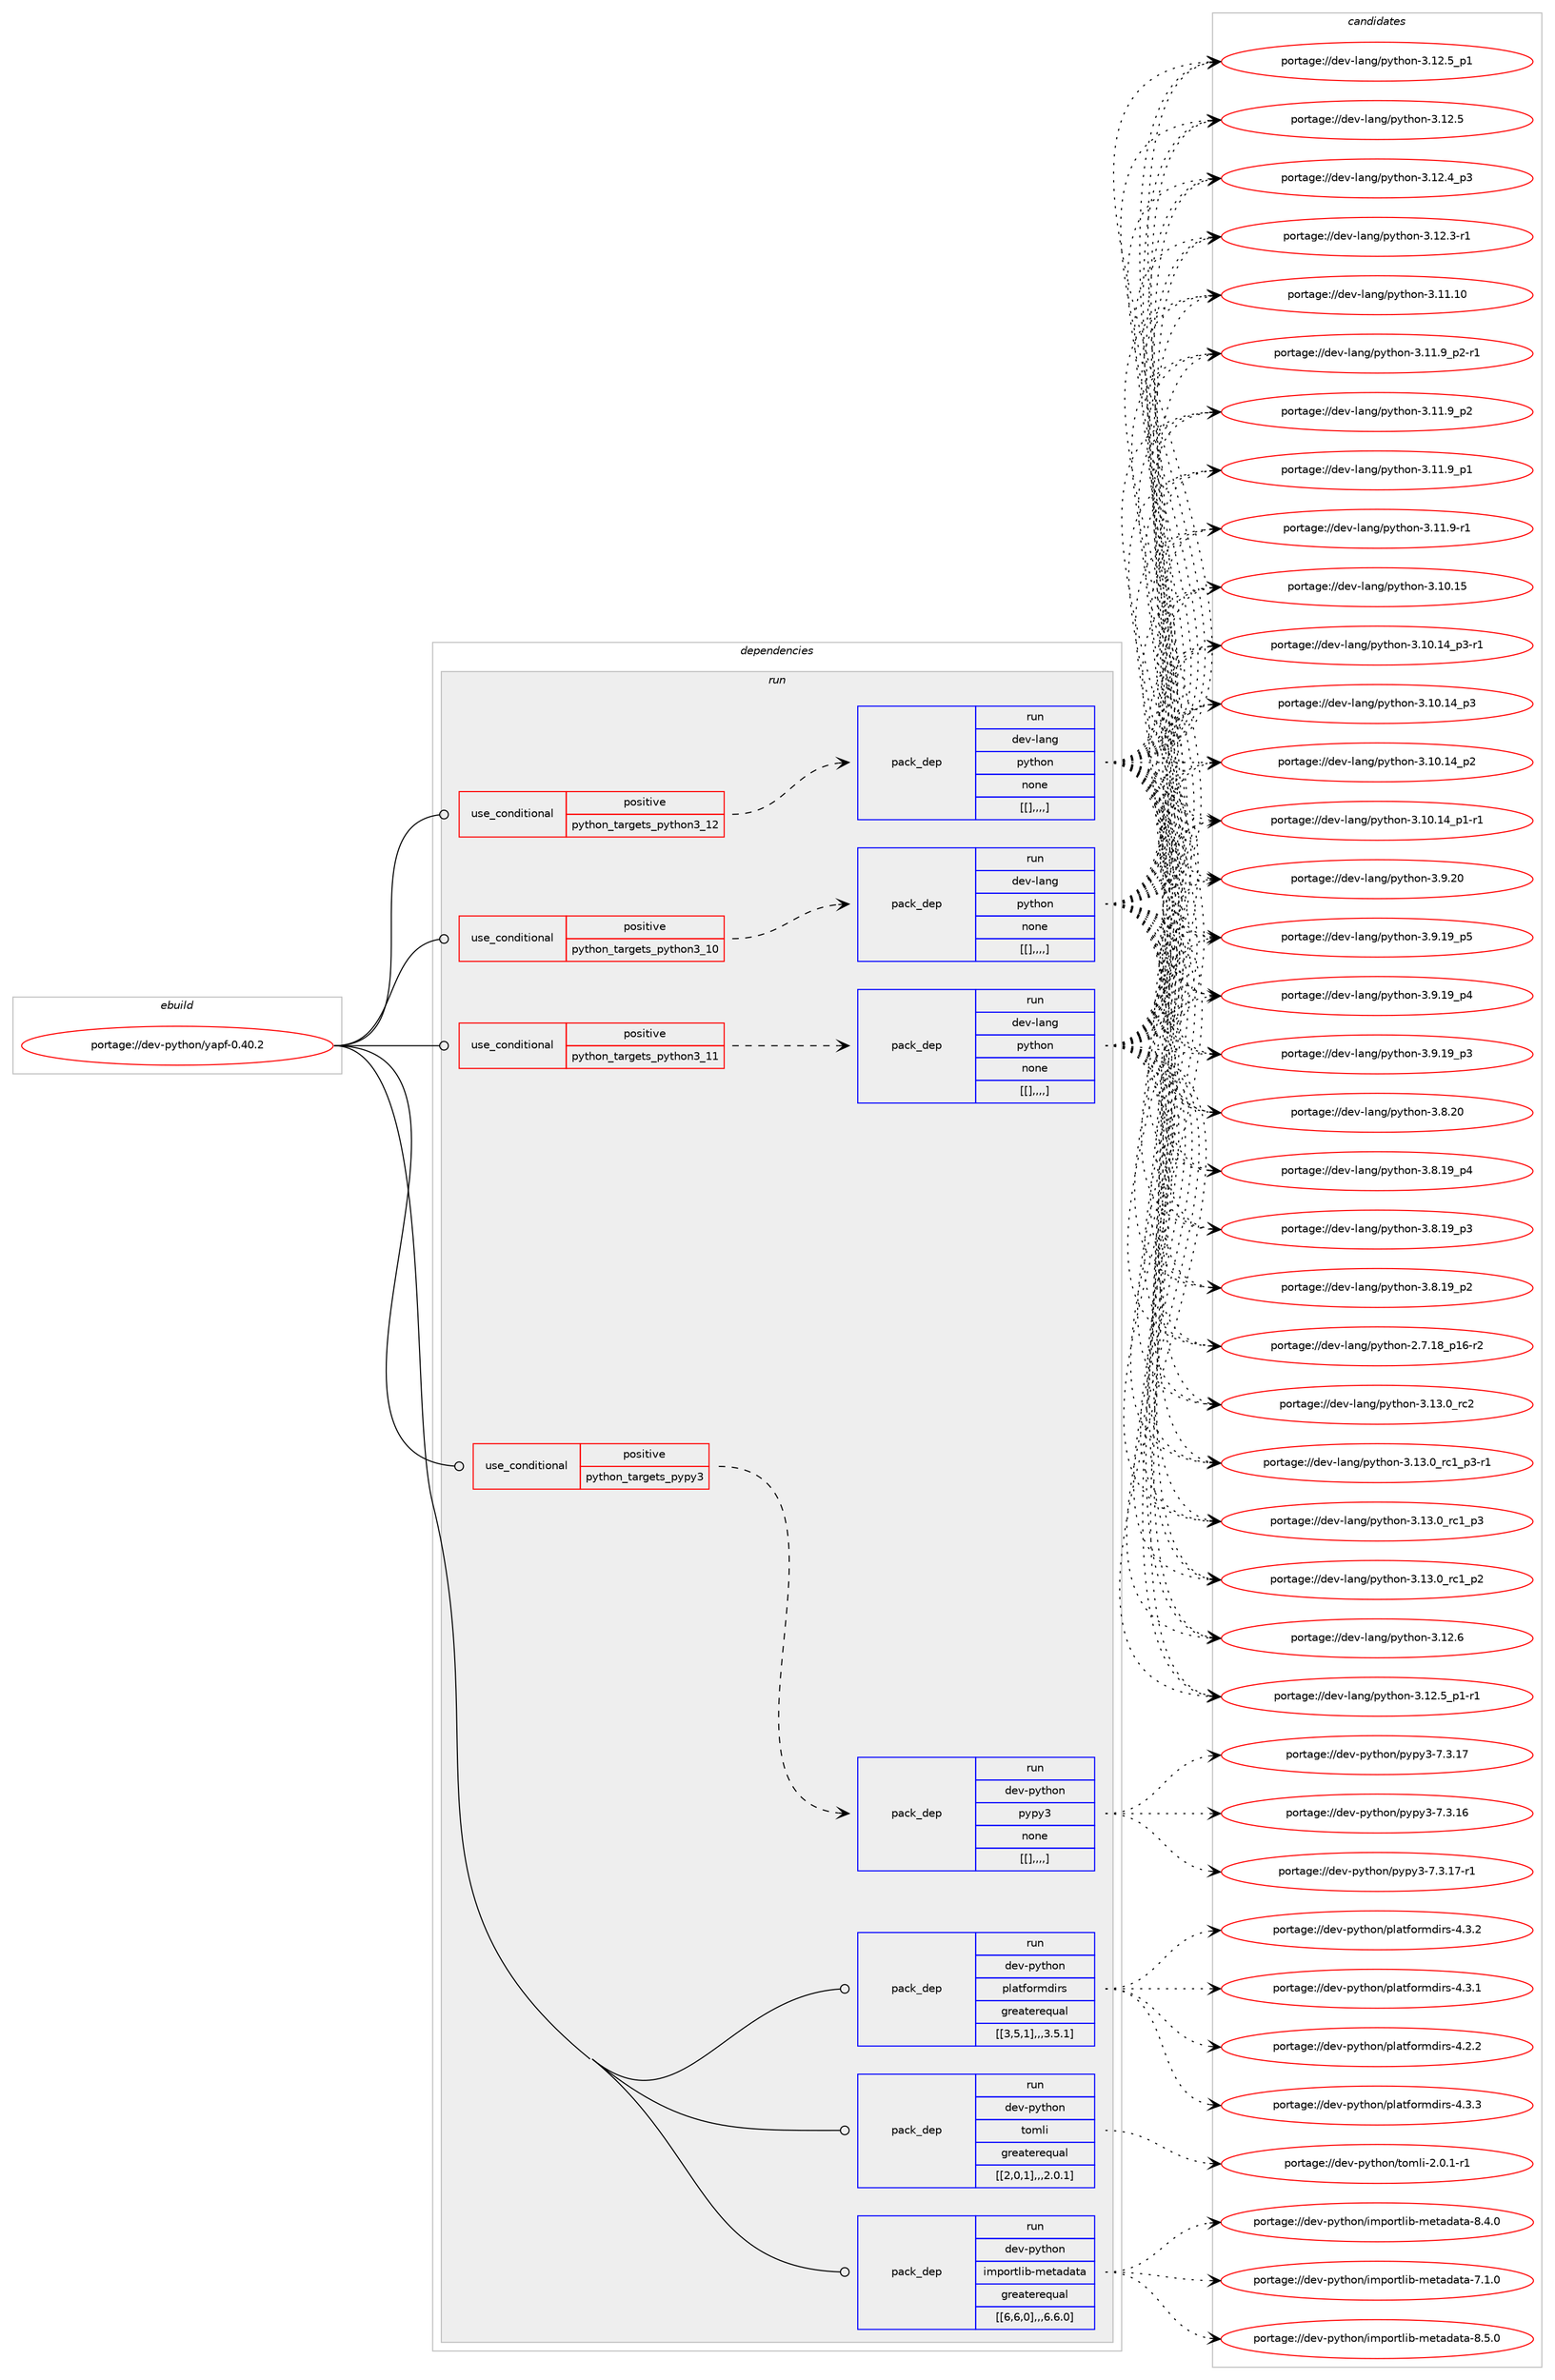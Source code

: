digraph prolog {

# *************
# Graph options
# *************

newrank=true;
concentrate=true;
compound=true;
graph [rankdir=LR,fontname=Helvetica,fontsize=10,ranksep=1.5];#, ranksep=2.5, nodesep=0.2];
edge  [arrowhead=vee];
node  [fontname=Helvetica,fontsize=10];

# **********
# The ebuild
# **********

subgraph cluster_leftcol {
color=gray;
label=<<i>ebuild</i>>;
id [label="portage://dev-python/yapf-0.40.2", color=red, width=4, href="../dev-python/yapf-0.40.2.svg"];
}

# ****************
# The dependencies
# ****************

subgraph cluster_midcol {
color=gray;
label=<<i>dependencies</i>>;
subgraph cluster_compile {
fillcolor="#eeeeee";
style=filled;
label=<<i>compile</i>>;
}
subgraph cluster_compileandrun {
fillcolor="#eeeeee";
style=filled;
label=<<i>compile and run</i>>;
}
subgraph cluster_run {
fillcolor="#eeeeee";
style=filled;
label=<<i>run</i>>;
subgraph cond42452 {
dependency170149 [label=<<TABLE BORDER="0" CELLBORDER="1" CELLSPACING="0" CELLPADDING="4"><TR><TD ROWSPAN="3" CELLPADDING="10">use_conditional</TD></TR><TR><TD>positive</TD></TR><TR><TD>python_targets_pypy3</TD></TR></TABLE>>, shape=none, color=red];
subgraph pack126431 {
dependency170150 [label=<<TABLE BORDER="0" CELLBORDER="1" CELLSPACING="0" CELLPADDING="4" WIDTH="220"><TR><TD ROWSPAN="6" CELLPADDING="30">pack_dep</TD></TR><TR><TD WIDTH="110">run</TD></TR><TR><TD>dev-python</TD></TR><TR><TD>pypy3</TD></TR><TR><TD>none</TD></TR><TR><TD>[[],,,,]</TD></TR></TABLE>>, shape=none, color=blue];
}
dependency170149:e -> dependency170150:w [weight=20,style="dashed",arrowhead="vee"];
}
id:e -> dependency170149:w [weight=20,style="solid",arrowhead="odot"];
subgraph cond42453 {
dependency170151 [label=<<TABLE BORDER="0" CELLBORDER="1" CELLSPACING="0" CELLPADDING="4"><TR><TD ROWSPAN="3" CELLPADDING="10">use_conditional</TD></TR><TR><TD>positive</TD></TR><TR><TD>python_targets_python3_10</TD></TR></TABLE>>, shape=none, color=red];
subgraph pack126432 {
dependency170152 [label=<<TABLE BORDER="0" CELLBORDER="1" CELLSPACING="0" CELLPADDING="4" WIDTH="220"><TR><TD ROWSPAN="6" CELLPADDING="30">pack_dep</TD></TR><TR><TD WIDTH="110">run</TD></TR><TR><TD>dev-lang</TD></TR><TR><TD>python</TD></TR><TR><TD>none</TD></TR><TR><TD>[[],,,,]</TD></TR></TABLE>>, shape=none, color=blue];
}
dependency170151:e -> dependency170152:w [weight=20,style="dashed",arrowhead="vee"];
}
id:e -> dependency170151:w [weight=20,style="solid",arrowhead="odot"];
subgraph cond42454 {
dependency170153 [label=<<TABLE BORDER="0" CELLBORDER="1" CELLSPACING="0" CELLPADDING="4"><TR><TD ROWSPAN="3" CELLPADDING="10">use_conditional</TD></TR><TR><TD>positive</TD></TR><TR><TD>python_targets_python3_11</TD></TR></TABLE>>, shape=none, color=red];
subgraph pack126433 {
dependency170154 [label=<<TABLE BORDER="0" CELLBORDER="1" CELLSPACING="0" CELLPADDING="4" WIDTH="220"><TR><TD ROWSPAN="6" CELLPADDING="30">pack_dep</TD></TR><TR><TD WIDTH="110">run</TD></TR><TR><TD>dev-lang</TD></TR><TR><TD>python</TD></TR><TR><TD>none</TD></TR><TR><TD>[[],,,,]</TD></TR></TABLE>>, shape=none, color=blue];
}
dependency170153:e -> dependency170154:w [weight=20,style="dashed",arrowhead="vee"];
}
id:e -> dependency170153:w [weight=20,style="solid",arrowhead="odot"];
subgraph cond42455 {
dependency170155 [label=<<TABLE BORDER="0" CELLBORDER="1" CELLSPACING="0" CELLPADDING="4"><TR><TD ROWSPAN="3" CELLPADDING="10">use_conditional</TD></TR><TR><TD>positive</TD></TR><TR><TD>python_targets_python3_12</TD></TR></TABLE>>, shape=none, color=red];
subgraph pack126434 {
dependency170156 [label=<<TABLE BORDER="0" CELLBORDER="1" CELLSPACING="0" CELLPADDING="4" WIDTH="220"><TR><TD ROWSPAN="6" CELLPADDING="30">pack_dep</TD></TR><TR><TD WIDTH="110">run</TD></TR><TR><TD>dev-lang</TD></TR><TR><TD>python</TD></TR><TR><TD>none</TD></TR><TR><TD>[[],,,,]</TD></TR></TABLE>>, shape=none, color=blue];
}
dependency170155:e -> dependency170156:w [weight=20,style="dashed",arrowhead="vee"];
}
id:e -> dependency170155:w [weight=20,style="solid",arrowhead="odot"];
subgraph pack126435 {
dependency170157 [label=<<TABLE BORDER="0" CELLBORDER="1" CELLSPACING="0" CELLPADDING="4" WIDTH="220"><TR><TD ROWSPAN="6" CELLPADDING="30">pack_dep</TD></TR><TR><TD WIDTH="110">run</TD></TR><TR><TD>dev-python</TD></TR><TR><TD>importlib-metadata</TD></TR><TR><TD>greaterequal</TD></TR><TR><TD>[[6,6,0],,,6.6.0]</TD></TR></TABLE>>, shape=none, color=blue];
}
id:e -> dependency170157:w [weight=20,style="solid",arrowhead="odot"];
subgraph pack126436 {
dependency170158 [label=<<TABLE BORDER="0" CELLBORDER="1" CELLSPACING="0" CELLPADDING="4" WIDTH="220"><TR><TD ROWSPAN="6" CELLPADDING="30">pack_dep</TD></TR><TR><TD WIDTH="110">run</TD></TR><TR><TD>dev-python</TD></TR><TR><TD>platformdirs</TD></TR><TR><TD>greaterequal</TD></TR><TR><TD>[[3,5,1],,,3.5.1]</TD></TR></TABLE>>, shape=none, color=blue];
}
id:e -> dependency170158:w [weight=20,style="solid",arrowhead="odot"];
subgraph pack126437 {
dependency170159 [label=<<TABLE BORDER="0" CELLBORDER="1" CELLSPACING="0" CELLPADDING="4" WIDTH="220"><TR><TD ROWSPAN="6" CELLPADDING="30">pack_dep</TD></TR><TR><TD WIDTH="110">run</TD></TR><TR><TD>dev-python</TD></TR><TR><TD>tomli</TD></TR><TR><TD>greaterequal</TD></TR><TR><TD>[[2,0,1],,,2.0.1]</TD></TR></TABLE>>, shape=none, color=blue];
}
id:e -> dependency170159:w [weight=20,style="solid",arrowhead="odot"];
}
}

# **************
# The candidates
# **************

subgraph cluster_choices {
rank=same;
color=gray;
label=<<i>candidates</i>>;

subgraph choice126431 {
color=black;
nodesep=1;
choice100101118451121211161041111104711212111212151455546514649554511449 [label="portage://dev-python/pypy3-7.3.17-r1", color=red, width=4,href="../dev-python/pypy3-7.3.17-r1.svg"];
choice10010111845112121116104111110471121211121215145554651464955 [label="portage://dev-python/pypy3-7.3.17", color=red, width=4,href="../dev-python/pypy3-7.3.17.svg"];
choice10010111845112121116104111110471121211121215145554651464954 [label="portage://dev-python/pypy3-7.3.16", color=red, width=4,href="../dev-python/pypy3-7.3.16.svg"];
dependency170150:e -> choice100101118451121211161041111104711212111212151455546514649554511449:w [style=dotted,weight="100"];
dependency170150:e -> choice10010111845112121116104111110471121211121215145554651464955:w [style=dotted,weight="100"];
dependency170150:e -> choice10010111845112121116104111110471121211121215145554651464954:w [style=dotted,weight="100"];
}
subgraph choice126432 {
color=black;
nodesep=1;
choice10010111845108971101034711212111610411111045514649514648951149950 [label="portage://dev-lang/python-3.13.0_rc2", color=red, width=4,href="../dev-lang/python-3.13.0_rc2.svg"];
choice1001011184510897110103471121211161041111104551464951464895114994995112514511449 [label="portage://dev-lang/python-3.13.0_rc1_p3-r1", color=red, width=4,href="../dev-lang/python-3.13.0_rc1_p3-r1.svg"];
choice100101118451089711010347112121116104111110455146495146489511499499511251 [label="portage://dev-lang/python-3.13.0_rc1_p3", color=red, width=4,href="../dev-lang/python-3.13.0_rc1_p3.svg"];
choice100101118451089711010347112121116104111110455146495146489511499499511250 [label="portage://dev-lang/python-3.13.0_rc1_p2", color=red, width=4,href="../dev-lang/python-3.13.0_rc1_p2.svg"];
choice10010111845108971101034711212111610411111045514649504654 [label="portage://dev-lang/python-3.12.6", color=red, width=4,href="../dev-lang/python-3.12.6.svg"];
choice1001011184510897110103471121211161041111104551464950465395112494511449 [label="portage://dev-lang/python-3.12.5_p1-r1", color=red, width=4,href="../dev-lang/python-3.12.5_p1-r1.svg"];
choice100101118451089711010347112121116104111110455146495046539511249 [label="portage://dev-lang/python-3.12.5_p1", color=red, width=4,href="../dev-lang/python-3.12.5_p1.svg"];
choice10010111845108971101034711212111610411111045514649504653 [label="portage://dev-lang/python-3.12.5", color=red, width=4,href="../dev-lang/python-3.12.5.svg"];
choice100101118451089711010347112121116104111110455146495046529511251 [label="portage://dev-lang/python-3.12.4_p3", color=red, width=4,href="../dev-lang/python-3.12.4_p3.svg"];
choice100101118451089711010347112121116104111110455146495046514511449 [label="portage://dev-lang/python-3.12.3-r1", color=red, width=4,href="../dev-lang/python-3.12.3-r1.svg"];
choice1001011184510897110103471121211161041111104551464949464948 [label="portage://dev-lang/python-3.11.10", color=red, width=4,href="../dev-lang/python-3.11.10.svg"];
choice1001011184510897110103471121211161041111104551464949465795112504511449 [label="portage://dev-lang/python-3.11.9_p2-r1", color=red, width=4,href="../dev-lang/python-3.11.9_p2-r1.svg"];
choice100101118451089711010347112121116104111110455146494946579511250 [label="portage://dev-lang/python-3.11.9_p2", color=red, width=4,href="../dev-lang/python-3.11.9_p2.svg"];
choice100101118451089711010347112121116104111110455146494946579511249 [label="portage://dev-lang/python-3.11.9_p1", color=red, width=4,href="../dev-lang/python-3.11.9_p1.svg"];
choice100101118451089711010347112121116104111110455146494946574511449 [label="portage://dev-lang/python-3.11.9-r1", color=red, width=4,href="../dev-lang/python-3.11.9-r1.svg"];
choice1001011184510897110103471121211161041111104551464948464953 [label="portage://dev-lang/python-3.10.15", color=red, width=4,href="../dev-lang/python-3.10.15.svg"];
choice100101118451089711010347112121116104111110455146494846495295112514511449 [label="portage://dev-lang/python-3.10.14_p3-r1", color=red, width=4,href="../dev-lang/python-3.10.14_p3-r1.svg"];
choice10010111845108971101034711212111610411111045514649484649529511251 [label="portage://dev-lang/python-3.10.14_p3", color=red, width=4,href="../dev-lang/python-3.10.14_p3.svg"];
choice10010111845108971101034711212111610411111045514649484649529511250 [label="portage://dev-lang/python-3.10.14_p2", color=red, width=4,href="../dev-lang/python-3.10.14_p2.svg"];
choice100101118451089711010347112121116104111110455146494846495295112494511449 [label="portage://dev-lang/python-3.10.14_p1-r1", color=red, width=4,href="../dev-lang/python-3.10.14_p1-r1.svg"];
choice10010111845108971101034711212111610411111045514657465048 [label="portage://dev-lang/python-3.9.20", color=red, width=4,href="../dev-lang/python-3.9.20.svg"];
choice100101118451089711010347112121116104111110455146574649579511253 [label="portage://dev-lang/python-3.9.19_p5", color=red, width=4,href="../dev-lang/python-3.9.19_p5.svg"];
choice100101118451089711010347112121116104111110455146574649579511252 [label="portage://dev-lang/python-3.9.19_p4", color=red, width=4,href="../dev-lang/python-3.9.19_p4.svg"];
choice100101118451089711010347112121116104111110455146574649579511251 [label="portage://dev-lang/python-3.9.19_p3", color=red, width=4,href="../dev-lang/python-3.9.19_p3.svg"];
choice10010111845108971101034711212111610411111045514656465048 [label="portage://dev-lang/python-3.8.20", color=red, width=4,href="../dev-lang/python-3.8.20.svg"];
choice100101118451089711010347112121116104111110455146564649579511252 [label="portage://dev-lang/python-3.8.19_p4", color=red, width=4,href="../dev-lang/python-3.8.19_p4.svg"];
choice100101118451089711010347112121116104111110455146564649579511251 [label="portage://dev-lang/python-3.8.19_p3", color=red, width=4,href="../dev-lang/python-3.8.19_p3.svg"];
choice100101118451089711010347112121116104111110455146564649579511250 [label="portage://dev-lang/python-3.8.19_p2", color=red, width=4,href="../dev-lang/python-3.8.19_p2.svg"];
choice100101118451089711010347112121116104111110455046554649569511249544511450 [label="portage://dev-lang/python-2.7.18_p16-r2", color=red, width=4,href="../dev-lang/python-2.7.18_p16-r2.svg"];
dependency170152:e -> choice10010111845108971101034711212111610411111045514649514648951149950:w [style=dotted,weight="100"];
dependency170152:e -> choice1001011184510897110103471121211161041111104551464951464895114994995112514511449:w [style=dotted,weight="100"];
dependency170152:e -> choice100101118451089711010347112121116104111110455146495146489511499499511251:w [style=dotted,weight="100"];
dependency170152:e -> choice100101118451089711010347112121116104111110455146495146489511499499511250:w [style=dotted,weight="100"];
dependency170152:e -> choice10010111845108971101034711212111610411111045514649504654:w [style=dotted,weight="100"];
dependency170152:e -> choice1001011184510897110103471121211161041111104551464950465395112494511449:w [style=dotted,weight="100"];
dependency170152:e -> choice100101118451089711010347112121116104111110455146495046539511249:w [style=dotted,weight="100"];
dependency170152:e -> choice10010111845108971101034711212111610411111045514649504653:w [style=dotted,weight="100"];
dependency170152:e -> choice100101118451089711010347112121116104111110455146495046529511251:w [style=dotted,weight="100"];
dependency170152:e -> choice100101118451089711010347112121116104111110455146495046514511449:w [style=dotted,weight="100"];
dependency170152:e -> choice1001011184510897110103471121211161041111104551464949464948:w [style=dotted,weight="100"];
dependency170152:e -> choice1001011184510897110103471121211161041111104551464949465795112504511449:w [style=dotted,weight="100"];
dependency170152:e -> choice100101118451089711010347112121116104111110455146494946579511250:w [style=dotted,weight="100"];
dependency170152:e -> choice100101118451089711010347112121116104111110455146494946579511249:w [style=dotted,weight="100"];
dependency170152:e -> choice100101118451089711010347112121116104111110455146494946574511449:w [style=dotted,weight="100"];
dependency170152:e -> choice1001011184510897110103471121211161041111104551464948464953:w [style=dotted,weight="100"];
dependency170152:e -> choice100101118451089711010347112121116104111110455146494846495295112514511449:w [style=dotted,weight="100"];
dependency170152:e -> choice10010111845108971101034711212111610411111045514649484649529511251:w [style=dotted,weight="100"];
dependency170152:e -> choice10010111845108971101034711212111610411111045514649484649529511250:w [style=dotted,weight="100"];
dependency170152:e -> choice100101118451089711010347112121116104111110455146494846495295112494511449:w [style=dotted,weight="100"];
dependency170152:e -> choice10010111845108971101034711212111610411111045514657465048:w [style=dotted,weight="100"];
dependency170152:e -> choice100101118451089711010347112121116104111110455146574649579511253:w [style=dotted,weight="100"];
dependency170152:e -> choice100101118451089711010347112121116104111110455146574649579511252:w [style=dotted,weight="100"];
dependency170152:e -> choice100101118451089711010347112121116104111110455146574649579511251:w [style=dotted,weight="100"];
dependency170152:e -> choice10010111845108971101034711212111610411111045514656465048:w [style=dotted,weight="100"];
dependency170152:e -> choice100101118451089711010347112121116104111110455146564649579511252:w [style=dotted,weight="100"];
dependency170152:e -> choice100101118451089711010347112121116104111110455146564649579511251:w [style=dotted,weight="100"];
dependency170152:e -> choice100101118451089711010347112121116104111110455146564649579511250:w [style=dotted,weight="100"];
dependency170152:e -> choice100101118451089711010347112121116104111110455046554649569511249544511450:w [style=dotted,weight="100"];
}
subgraph choice126433 {
color=black;
nodesep=1;
choice10010111845108971101034711212111610411111045514649514648951149950 [label="portage://dev-lang/python-3.13.0_rc2", color=red, width=4,href="../dev-lang/python-3.13.0_rc2.svg"];
choice1001011184510897110103471121211161041111104551464951464895114994995112514511449 [label="portage://dev-lang/python-3.13.0_rc1_p3-r1", color=red, width=4,href="../dev-lang/python-3.13.0_rc1_p3-r1.svg"];
choice100101118451089711010347112121116104111110455146495146489511499499511251 [label="portage://dev-lang/python-3.13.0_rc1_p3", color=red, width=4,href="../dev-lang/python-3.13.0_rc1_p3.svg"];
choice100101118451089711010347112121116104111110455146495146489511499499511250 [label="portage://dev-lang/python-3.13.0_rc1_p2", color=red, width=4,href="../dev-lang/python-3.13.0_rc1_p2.svg"];
choice10010111845108971101034711212111610411111045514649504654 [label="portage://dev-lang/python-3.12.6", color=red, width=4,href="../dev-lang/python-3.12.6.svg"];
choice1001011184510897110103471121211161041111104551464950465395112494511449 [label="portage://dev-lang/python-3.12.5_p1-r1", color=red, width=4,href="../dev-lang/python-3.12.5_p1-r1.svg"];
choice100101118451089711010347112121116104111110455146495046539511249 [label="portage://dev-lang/python-3.12.5_p1", color=red, width=4,href="../dev-lang/python-3.12.5_p1.svg"];
choice10010111845108971101034711212111610411111045514649504653 [label="portage://dev-lang/python-3.12.5", color=red, width=4,href="../dev-lang/python-3.12.5.svg"];
choice100101118451089711010347112121116104111110455146495046529511251 [label="portage://dev-lang/python-3.12.4_p3", color=red, width=4,href="../dev-lang/python-3.12.4_p3.svg"];
choice100101118451089711010347112121116104111110455146495046514511449 [label="portage://dev-lang/python-3.12.3-r1", color=red, width=4,href="../dev-lang/python-3.12.3-r1.svg"];
choice1001011184510897110103471121211161041111104551464949464948 [label="portage://dev-lang/python-3.11.10", color=red, width=4,href="../dev-lang/python-3.11.10.svg"];
choice1001011184510897110103471121211161041111104551464949465795112504511449 [label="portage://dev-lang/python-3.11.9_p2-r1", color=red, width=4,href="../dev-lang/python-3.11.9_p2-r1.svg"];
choice100101118451089711010347112121116104111110455146494946579511250 [label="portage://dev-lang/python-3.11.9_p2", color=red, width=4,href="../dev-lang/python-3.11.9_p2.svg"];
choice100101118451089711010347112121116104111110455146494946579511249 [label="portage://dev-lang/python-3.11.9_p1", color=red, width=4,href="../dev-lang/python-3.11.9_p1.svg"];
choice100101118451089711010347112121116104111110455146494946574511449 [label="portage://dev-lang/python-3.11.9-r1", color=red, width=4,href="../dev-lang/python-3.11.9-r1.svg"];
choice1001011184510897110103471121211161041111104551464948464953 [label="portage://dev-lang/python-3.10.15", color=red, width=4,href="../dev-lang/python-3.10.15.svg"];
choice100101118451089711010347112121116104111110455146494846495295112514511449 [label="portage://dev-lang/python-3.10.14_p3-r1", color=red, width=4,href="../dev-lang/python-3.10.14_p3-r1.svg"];
choice10010111845108971101034711212111610411111045514649484649529511251 [label="portage://dev-lang/python-3.10.14_p3", color=red, width=4,href="../dev-lang/python-3.10.14_p3.svg"];
choice10010111845108971101034711212111610411111045514649484649529511250 [label="portage://dev-lang/python-3.10.14_p2", color=red, width=4,href="../dev-lang/python-3.10.14_p2.svg"];
choice100101118451089711010347112121116104111110455146494846495295112494511449 [label="portage://dev-lang/python-3.10.14_p1-r1", color=red, width=4,href="../dev-lang/python-3.10.14_p1-r1.svg"];
choice10010111845108971101034711212111610411111045514657465048 [label="portage://dev-lang/python-3.9.20", color=red, width=4,href="../dev-lang/python-3.9.20.svg"];
choice100101118451089711010347112121116104111110455146574649579511253 [label="portage://dev-lang/python-3.9.19_p5", color=red, width=4,href="../dev-lang/python-3.9.19_p5.svg"];
choice100101118451089711010347112121116104111110455146574649579511252 [label="portage://dev-lang/python-3.9.19_p4", color=red, width=4,href="../dev-lang/python-3.9.19_p4.svg"];
choice100101118451089711010347112121116104111110455146574649579511251 [label="portage://dev-lang/python-3.9.19_p3", color=red, width=4,href="../dev-lang/python-3.9.19_p3.svg"];
choice10010111845108971101034711212111610411111045514656465048 [label="portage://dev-lang/python-3.8.20", color=red, width=4,href="../dev-lang/python-3.8.20.svg"];
choice100101118451089711010347112121116104111110455146564649579511252 [label="portage://dev-lang/python-3.8.19_p4", color=red, width=4,href="../dev-lang/python-3.8.19_p4.svg"];
choice100101118451089711010347112121116104111110455146564649579511251 [label="portage://dev-lang/python-3.8.19_p3", color=red, width=4,href="../dev-lang/python-3.8.19_p3.svg"];
choice100101118451089711010347112121116104111110455146564649579511250 [label="portage://dev-lang/python-3.8.19_p2", color=red, width=4,href="../dev-lang/python-3.8.19_p2.svg"];
choice100101118451089711010347112121116104111110455046554649569511249544511450 [label="portage://dev-lang/python-2.7.18_p16-r2", color=red, width=4,href="../dev-lang/python-2.7.18_p16-r2.svg"];
dependency170154:e -> choice10010111845108971101034711212111610411111045514649514648951149950:w [style=dotted,weight="100"];
dependency170154:e -> choice1001011184510897110103471121211161041111104551464951464895114994995112514511449:w [style=dotted,weight="100"];
dependency170154:e -> choice100101118451089711010347112121116104111110455146495146489511499499511251:w [style=dotted,weight="100"];
dependency170154:e -> choice100101118451089711010347112121116104111110455146495146489511499499511250:w [style=dotted,weight="100"];
dependency170154:e -> choice10010111845108971101034711212111610411111045514649504654:w [style=dotted,weight="100"];
dependency170154:e -> choice1001011184510897110103471121211161041111104551464950465395112494511449:w [style=dotted,weight="100"];
dependency170154:e -> choice100101118451089711010347112121116104111110455146495046539511249:w [style=dotted,weight="100"];
dependency170154:e -> choice10010111845108971101034711212111610411111045514649504653:w [style=dotted,weight="100"];
dependency170154:e -> choice100101118451089711010347112121116104111110455146495046529511251:w [style=dotted,weight="100"];
dependency170154:e -> choice100101118451089711010347112121116104111110455146495046514511449:w [style=dotted,weight="100"];
dependency170154:e -> choice1001011184510897110103471121211161041111104551464949464948:w [style=dotted,weight="100"];
dependency170154:e -> choice1001011184510897110103471121211161041111104551464949465795112504511449:w [style=dotted,weight="100"];
dependency170154:e -> choice100101118451089711010347112121116104111110455146494946579511250:w [style=dotted,weight="100"];
dependency170154:e -> choice100101118451089711010347112121116104111110455146494946579511249:w [style=dotted,weight="100"];
dependency170154:e -> choice100101118451089711010347112121116104111110455146494946574511449:w [style=dotted,weight="100"];
dependency170154:e -> choice1001011184510897110103471121211161041111104551464948464953:w [style=dotted,weight="100"];
dependency170154:e -> choice100101118451089711010347112121116104111110455146494846495295112514511449:w [style=dotted,weight="100"];
dependency170154:e -> choice10010111845108971101034711212111610411111045514649484649529511251:w [style=dotted,weight="100"];
dependency170154:e -> choice10010111845108971101034711212111610411111045514649484649529511250:w [style=dotted,weight="100"];
dependency170154:e -> choice100101118451089711010347112121116104111110455146494846495295112494511449:w [style=dotted,weight="100"];
dependency170154:e -> choice10010111845108971101034711212111610411111045514657465048:w [style=dotted,weight="100"];
dependency170154:e -> choice100101118451089711010347112121116104111110455146574649579511253:w [style=dotted,weight="100"];
dependency170154:e -> choice100101118451089711010347112121116104111110455146574649579511252:w [style=dotted,weight="100"];
dependency170154:e -> choice100101118451089711010347112121116104111110455146574649579511251:w [style=dotted,weight="100"];
dependency170154:e -> choice10010111845108971101034711212111610411111045514656465048:w [style=dotted,weight="100"];
dependency170154:e -> choice100101118451089711010347112121116104111110455146564649579511252:w [style=dotted,weight="100"];
dependency170154:e -> choice100101118451089711010347112121116104111110455146564649579511251:w [style=dotted,weight="100"];
dependency170154:e -> choice100101118451089711010347112121116104111110455146564649579511250:w [style=dotted,weight="100"];
dependency170154:e -> choice100101118451089711010347112121116104111110455046554649569511249544511450:w [style=dotted,weight="100"];
}
subgraph choice126434 {
color=black;
nodesep=1;
choice10010111845108971101034711212111610411111045514649514648951149950 [label="portage://dev-lang/python-3.13.0_rc2", color=red, width=4,href="../dev-lang/python-3.13.0_rc2.svg"];
choice1001011184510897110103471121211161041111104551464951464895114994995112514511449 [label="portage://dev-lang/python-3.13.0_rc1_p3-r1", color=red, width=4,href="../dev-lang/python-3.13.0_rc1_p3-r1.svg"];
choice100101118451089711010347112121116104111110455146495146489511499499511251 [label="portage://dev-lang/python-3.13.0_rc1_p3", color=red, width=4,href="../dev-lang/python-3.13.0_rc1_p3.svg"];
choice100101118451089711010347112121116104111110455146495146489511499499511250 [label="portage://dev-lang/python-3.13.0_rc1_p2", color=red, width=4,href="../dev-lang/python-3.13.0_rc1_p2.svg"];
choice10010111845108971101034711212111610411111045514649504654 [label="portage://dev-lang/python-3.12.6", color=red, width=4,href="../dev-lang/python-3.12.6.svg"];
choice1001011184510897110103471121211161041111104551464950465395112494511449 [label="portage://dev-lang/python-3.12.5_p1-r1", color=red, width=4,href="../dev-lang/python-3.12.5_p1-r1.svg"];
choice100101118451089711010347112121116104111110455146495046539511249 [label="portage://dev-lang/python-3.12.5_p1", color=red, width=4,href="../dev-lang/python-3.12.5_p1.svg"];
choice10010111845108971101034711212111610411111045514649504653 [label="portage://dev-lang/python-3.12.5", color=red, width=4,href="../dev-lang/python-3.12.5.svg"];
choice100101118451089711010347112121116104111110455146495046529511251 [label="portage://dev-lang/python-3.12.4_p3", color=red, width=4,href="../dev-lang/python-3.12.4_p3.svg"];
choice100101118451089711010347112121116104111110455146495046514511449 [label="portage://dev-lang/python-3.12.3-r1", color=red, width=4,href="../dev-lang/python-3.12.3-r1.svg"];
choice1001011184510897110103471121211161041111104551464949464948 [label="portage://dev-lang/python-3.11.10", color=red, width=4,href="../dev-lang/python-3.11.10.svg"];
choice1001011184510897110103471121211161041111104551464949465795112504511449 [label="portage://dev-lang/python-3.11.9_p2-r1", color=red, width=4,href="../dev-lang/python-3.11.9_p2-r1.svg"];
choice100101118451089711010347112121116104111110455146494946579511250 [label="portage://dev-lang/python-3.11.9_p2", color=red, width=4,href="../dev-lang/python-3.11.9_p2.svg"];
choice100101118451089711010347112121116104111110455146494946579511249 [label="portage://dev-lang/python-3.11.9_p1", color=red, width=4,href="../dev-lang/python-3.11.9_p1.svg"];
choice100101118451089711010347112121116104111110455146494946574511449 [label="portage://dev-lang/python-3.11.9-r1", color=red, width=4,href="../dev-lang/python-3.11.9-r1.svg"];
choice1001011184510897110103471121211161041111104551464948464953 [label="portage://dev-lang/python-3.10.15", color=red, width=4,href="../dev-lang/python-3.10.15.svg"];
choice100101118451089711010347112121116104111110455146494846495295112514511449 [label="portage://dev-lang/python-3.10.14_p3-r1", color=red, width=4,href="../dev-lang/python-3.10.14_p3-r1.svg"];
choice10010111845108971101034711212111610411111045514649484649529511251 [label="portage://dev-lang/python-3.10.14_p3", color=red, width=4,href="../dev-lang/python-3.10.14_p3.svg"];
choice10010111845108971101034711212111610411111045514649484649529511250 [label="portage://dev-lang/python-3.10.14_p2", color=red, width=4,href="../dev-lang/python-3.10.14_p2.svg"];
choice100101118451089711010347112121116104111110455146494846495295112494511449 [label="portage://dev-lang/python-3.10.14_p1-r1", color=red, width=4,href="../dev-lang/python-3.10.14_p1-r1.svg"];
choice10010111845108971101034711212111610411111045514657465048 [label="portage://dev-lang/python-3.9.20", color=red, width=4,href="../dev-lang/python-3.9.20.svg"];
choice100101118451089711010347112121116104111110455146574649579511253 [label="portage://dev-lang/python-3.9.19_p5", color=red, width=4,href="../dev-lang/python-3.9.19_p5.svg"];
choice100101118451089711010347112121116104111110455146574649579511252 [label="portage://dev-lang/python-3.9.19_p4", color=red, width=4,href="../dev-lang/python-3.9.19_p4.svg"];
choice100101118451089711010347112121116104111110455146574649579511251 [label="portage://dev-lang/python-3.9.19_p3", color=red, width=4,href="../dev-lang/python-3.9.19_p3.svg"];
choice10010111845108971101034711212111610411111045514656465048 [label="portage://dev-lang/python-3.8.20", color=red, width=4,href="../dev-lang/python-3.8.20.svg"];
choice100101118451089711010347112121116104111110455146564649579511252 [label="portage://dev-lang/python-3.8.19_p4", color=red, width=4,href="../dev-lang/python-3.8.19_p4.svg"];
choice100101118451089711010347112121116104111110455146564649579511251 [label="portage://dev-lang/python-3.8.19_p3", color=red, width=4,href="../dev-lang/python-3.8.19_p3.svg"];
choice100101118451089711010347112121116104111110455146564649579511250 [label="portage://dev-lang/python-3.8.19_p2", color=red, width=4,href="../dev-lang/python-3.8.19_p2.svg"];
choice100101118451089711010347112121116104111110455046554649569511249544511450 [label="portage://dev-lang/python-2.7.18_p16-r2", color=red, width=4,href="../dev-lang/python-2.7.18_p16-r2.svg"];
dependency170156:e -> choice10010111845108971101034711212111610411111045514649514648951149950:w [style=dotted,weight="100"];
dependency170156:e -> choice1001011184510897110103471121211161041111104551464951464895114994995112514511449:w [style=dotted,weight="100"];
dependency170156:e -> choice100101118451089711010347112121116104111110455146495146489511499499511251:w [style=dotted,weight="100"];
dependency170156:e -> choice100101118451089711010347112121116104111110455146495146489511499499511250:w [style=dotted,weight="100"];
dependency170156:e -> choice10010111845108971101034711212111610411111045514649504654:w [style=dotted,weight="100"];
dependency170156:e -> choice1001011184510897110103471121211161041111104551464950465395112494511449:w [style=dotted,weight="100"];
dependency170156:e -> choice100101118451089711010347112121116104111110455146495046539511249:w [style=dotted,weight="100"];
dependency170156:e -> choice10010111845108971101034711212111610411111045514649504653:w [style=dotted,weight="100"];
dependency170156:e -> choice100101118451089711010347112121116104111110455146495046529511251:w [style=dotted,weight="100"];
dependency170156:e -> choice100101118451089711010347112121116104111110455146495046514511449:w [style=dotted,weight="100"];
dependency170156:e -> choice1001011184510897110103471121211161041111104551464949464948:w [style=dotted,weight="100"];
dependency170156:e -> choice1001011184510897110103471121211161041111104551464949465795112504511449:w [style=dotted,weight="100"];
dependency170156:e -> choice100101118451089711010347112121116104111110455146494946579511250:w [style=dotted,weight="100"];
dependency170156:e -> choice100101118451089711010347112121116104111110455146494946579511249:w [style=dotted,weight="100"];
dependency170156:e -> choice100101118451089711010347112121116104111110455146494946574511449:w [style=dotted,weight="100"];
dependency170156:e -> choice1001011184510897110103471121211161041111104551464948464953:w [style=dotted,weight="100"];
dependency170156:e -> choice100101118451089711010347112121116104111110455146494846495295112514511449:w [style=dotted,weight="100"];
dependency170156:e -> choice10010111845108971101034711212111610411111045514649484649529511251:w [style=dotted,weight="100"];
dependency170156:e -> choice10010111845108971101034711212111610411111045514649484649529511250:w [style=dotted,weight="100"];
dependency170156:e -> choice100101118451089711010347112121116104111110455146494846495295112494511449:w [style=dotted,weight="100"];
dependency170156:e -> choice10010111845108971101034711212111610411111045514657465048:w [style=dotted,weight="100"];
dependency170156:e -> choice100101118451089711010347112121116104111110455146574649579511253:w [style=dotted,weight="100"];
dependency170156:e -> choice100101118451089711010347112121116104111110455146574649579511252:w [style=dotted,weight="100"];
dependency170156:e -> choice100101118451089711010347112121116104111110455146574649579511251:w [style=dotted,weight="100"];
dependency170156:e -> choice10010111845108971101034711212111610411111045514656465048:w [style=dotted,weight="100"];
dependency170156:e -> choice100101118451089711010347112121116104111110455146564649579511252:w [style=dotted,weight="100"];
dependency170156:e -> choice100101118451089711010347112121116104111110455146564649579511251:w [style=dotted,weight="100"];
dependency170156:e -> choice100101118451089711010347112121116104111110455146564649579511250:w [style=dotted,weight="100"];
dependency170156:e -> choice100101118451089711010347112121116104111110455046554649569511249544511450:w [style=dotted,weight="100"];
}
subgraph choice126435 {
color=black;
nodesep=1;
choice10010111845112121116104111110471051091121111141161081059845109101116971009711697455646534648 [label="portage://dev-python/importlib-metadata-8.5.0", color=red, width=4,href="../dev-python/importlib-metadata-8.5.0.svg"];
choice10010111845112121116104111110471051091121111141161081059845109101116971009711697455646524648 [label="portage://dev-python/importlib-metadata-8.4.0", color=red, width=4,href="../dev-python/importlib-metadata-8.4.0.svg"];
choice10010111845112121116104111110471051091121111141161081059845109101116971009711697455546494648 [label="portage://dev-python/importlib-metadata-7.1.0", color=red, width=4,href="../dev-python/importlib-metadata-7.1.0.svg"];
dependency170157:e -> choice10010111845112121116104111110471051091121111141161081059845109101116971009711697455646534648:w [style=dotted,weight="100"];
dependency170157:e -> choice10010111845112121116104111110471051091121111141161081059845109101116971009711697455646524648:w [style=dotted,weight="100"];
dependency170157:e -> choice10010111845112121116104111110471051091121111141161081059845109101116971009711697455546494648:w [style=dotted,weight="100"];
}
subgraph choice126436 {
color=black;
nodesep=1;
choice100101118451121211161041111104711210897116102111114109100105114115455246514651 [label="portage://dev-python/platformdirs-4.3.3", color=red, width=4,href="../dev-python/platformdirs-4.3.3.svg"];
choice100101118451121211161041111104711210897116102111114109100105114115455246514650 [label="portage://dev-python/platformdirs-4.3.2", color=red, width=4,href="../dev-python/platformdirs-4.3.2.svg"];
choice100101118451121211161041111104711210897116102111114109100105114115455246514649 [label="portage://dev-python/platformdirs-4.3.1", color=red, width=4,href="../dev-python/platformdirs-4.3.1.svg"];
choice100101118451121211161041111104711210897116102111114109100105114115455246504650 [label="portage://dev-python/platformdirs-4.2.2", color=red, width=4,href="../dev-python/platformdirs-4.2.2.svg"];
dependency170158:e -> choice100101118451121211161041111104711210897116102111114109100105114115455246514651:w [style=dotted,weight="100"];
dependency170158:e -> choice100101118451121211161041111104711210897116102111114109100105114115455246514650:w [style=dotted,weight="100"];
dependency170158:e -> choice100101118451121211161041111104711210897116102111114109100105114115455246514649:w [style=dotted,weight="100"];
dependency170158:e -> choice100101118451121211161041111104711210897116102111114109100105114115455246504650:w [style=dotted,weight="100"];
}
subgraph choice126437 {
color=black;
nodesep=1;
choice10010111845112121116104111110471161111091081054550464846494511449 [label="portage://dev-python/tomli-2.0.1-r1", color=red, width=4,href="../dev-python/tomli-2.0.1-r1.svg"];
dependency170159:e -> choice10010111845112121116104111110471161111091081054550464846494511449:w [style=dotted,weight="100"];
}
}

}
